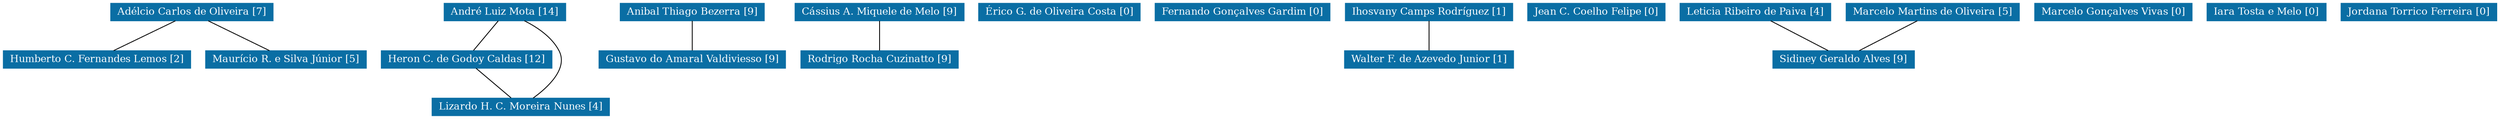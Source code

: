 strict graph grafo1 {
	graph [bb="0,0,2493.5,135",
		id=grafo1,
		overlap=False
	];
	node [fontsize=12,
		label="\N",
		shape=rectangle,
		style=filled
	];
	0	 [URL="membro-0487113229071944.html",
		color="#0A6EA4",
		fontcolor="#FFFFFF",
		height=0.29167,
		label="Adélcio Carlos de Oliveira [7]",
		pos="187,124.5",
		width=2.1944];
	8	 [URL="membro-8374281747074655.html",
		color="#0A6EA4",
		fontcolor="#FFFFFF",
		height=0.29167,
		label="Humberto C. Fernandes Lemos [2]",
		pos="92,67.5",
		width=2.5556];
	0 -- 8	 [pos="169.13,113.78 152.15,103.59 126.75,88.348 109.79,78.173"];
	20	 [URL="membro-7617696183555654.html",
		color="#0A6EA4",
		fontcolor="#FFFFFF",
		height=0.29167,
		label="Maurício R. e Silva Júnior [5]",
		pos="281,67.5",
		width=2.1944];
	0 -- 20	 [pos="204.68,113.78 221.49,103.59 246.62,88.348 263.4,78.173"];
	1	 [URL="membro-8453016139576761.html",
		color="#0A6EA4",
		fontcolor="#FFFFFF",
		height=0.29167,
		label="André Luiz Mota [14]",
		pos="502,124.5",
		width=1.6944];
	7	 [URL="membro-1373657423991547.html",
		color="#0A6EA4",
		fontcolor="#FFFFFF",
		height=0.29167,
		label="Heron C. de Godoy Caldas [12]",
		pos="462,67.5",
		width=2.3333];
	1 -- 7	 [pos="494.48,113.78 487.32,103.59 476.63,88.348 469.49,78.173"];
	12	 [URL="membro-9320579515635433.html",
		color="#0A6EA4",
		fontcolor="#FFFFFF",
		height=0.29167,
		label="Lizardo H. C. Moreira Nunes [4]",
		pos="518,10.5",
		width=2.4028];
	1 -- 12	 [pos="520.69,113.95 532.96,105.88 547.98,93.499 555,78 564.37,57.306 544.98,34.33 530.89,21.228"];
	7 -- 12	 [pos="472.53,56.779 482.55,46.588 497.52,31.348 507.51,21.173"];
	2	 [URL="membro-8478305453281130.html",
		color="#0A6EA4",
		fontcolor="#FFFFFF",
		height=0.29167,
		label="Anibal Thiago Bezerra [9]",
		pos="694,124.5",
		width=1.9861];
	6	 [URL="membro-4023778019418442.html",
		color="#0A6EA4",
		fontcolor="#FFFFFF",
		height=0.29167,
		label="Gustavo do Amaral Valdiviesso [9]",
		pos="694,67.5",
		width=2.5417];
	2 -- 6	 [pos="694,113.78 694,103.59 694,88.348 694,78.173"];
	3	 [URL="membro-4002033080997386.html",
		color="#0A6EA4",
		fontcolor="#FFFFFF",
		height=0.29167,
		label="Cássius A. Miquele de Melo [9]",
		pos="881,124.5",
		width=2.3194];
	15	 [URL="membro-8073303573679522.html",
		color="#0A6EA4",
		fontcolor="#FFFFFF",
		height=0.29167,
		label="Rodrigo Rocha Cuzinatto [9]",
		pos="881,67.5",
		width=2.1389];
	3 -- 15	 [pos="881,113.78 881,103.59 881,88.348 881,78.173"];
	4	 [URL="membro-4937965723746020.html",
		color="#0A6EA4",
		fontcolor="#FFFFFF",
		height=0.29167,
		label="Érico G. de Oliveira Costa [0]",
		pos="1063,124.5",
		width=2.2222];
	5	 [URL="membro-2425549033248106.html",
		color="#0A6EA4",
		fontcolor="#FFFFFF",
		height=0.29167,
		label="Fernando Gonçalves Gardim [0]",
		pos="1246,124.5",
		width=2.3611];
	9	 [URL="membro-3732563704810366.html",
		color="#0A6EA4",
		fontcolor="#FFFFFF",
		height=0.29167,
		label="Ihosvany Camps Rodríguez [1]",
		pos="1431,124.5",
		width=2.2778];
	17	 [URL="membro-4183276948524704.html",
		color="#0A6EA4",
		fontcolor="#FFFFFF",
		height=0.29167,
		label="Walter F. de Azevedo Junior [1]",
		pos="1431,67.5",
		width=2.3194];
	9 -- 17	 [pos="1431,113.78 1431,103.59 1431,88.348 1431,78.173"];
	10	 [URL="membro-1513522824340750.html",
		color="#0A6EA4",
		fontcolor="#FFFFFF",
		height=0.29167,
		label="Jean C. Coelho Felipe [0]",
		pos="1600,124.5",
		width=1.9167];
	11	 [URL="membro-9428416479663144.html",
		color="#0A6EA4",
		fontcolor="#FFFFFF",
		height=0.29167,
		label="Leticia Ribeiro de Paiva [4]",
		pos="1761,124.5",
		width=2.0417];
	16	 [URL="membro-4536440727635518.html",
		color="#0A6EA4",
		fontcolor="#FFFFFF",
		height=0.29167,
		label="Sidiney Geraldo Alves [9]",
		pos="1848,67.5",
		width=1.9444];
	11 -- 16	 [pos="1777.4,113.78 1792.9,103.59 1816.2,88.348 1831.7,78.173"];
	13	 [URL="membro-1312049227898761.html",
		color="#0A6EA4",
		fontcolor="#FFFFFF",
		height=0.29167,
		label="Marcelo Gonçalves Vivas [0]",
		pos="2115,124.5",
		width=2.1528];
	14	 [URL="membro-2091568617999217.html",
		color="#0A6EA4",
		fontcolor="#FFFFFF",
		height=0.29167,
		label="Marcelo Martins de Oliveira [5]",
		pos="1936,124.5",
		width=2.3194];
	14 -- 16	 [pos="1919.4,113.78 1903.7,103.59 1880.2,88.348 1864.5,78.173"];
	18	 [URL="membro-7286059807128292.html",
		color="#0A6EA4",
		fontcolor="#FFFFFF",
		height=0.29167,
		label="Iara Tosta e Melo [0]",
		pos="2269,124.5",
		width=1.6111];
	19	 [URL="membro-2740598136336384.html",
		color="#0A6EA4",
		fontcolor="#FFFFFF",
		height=0.29167,
		label="Jordana Torrico Ferreira [0]",
		pos="2419,124.5",
		width=2.0694];
}
